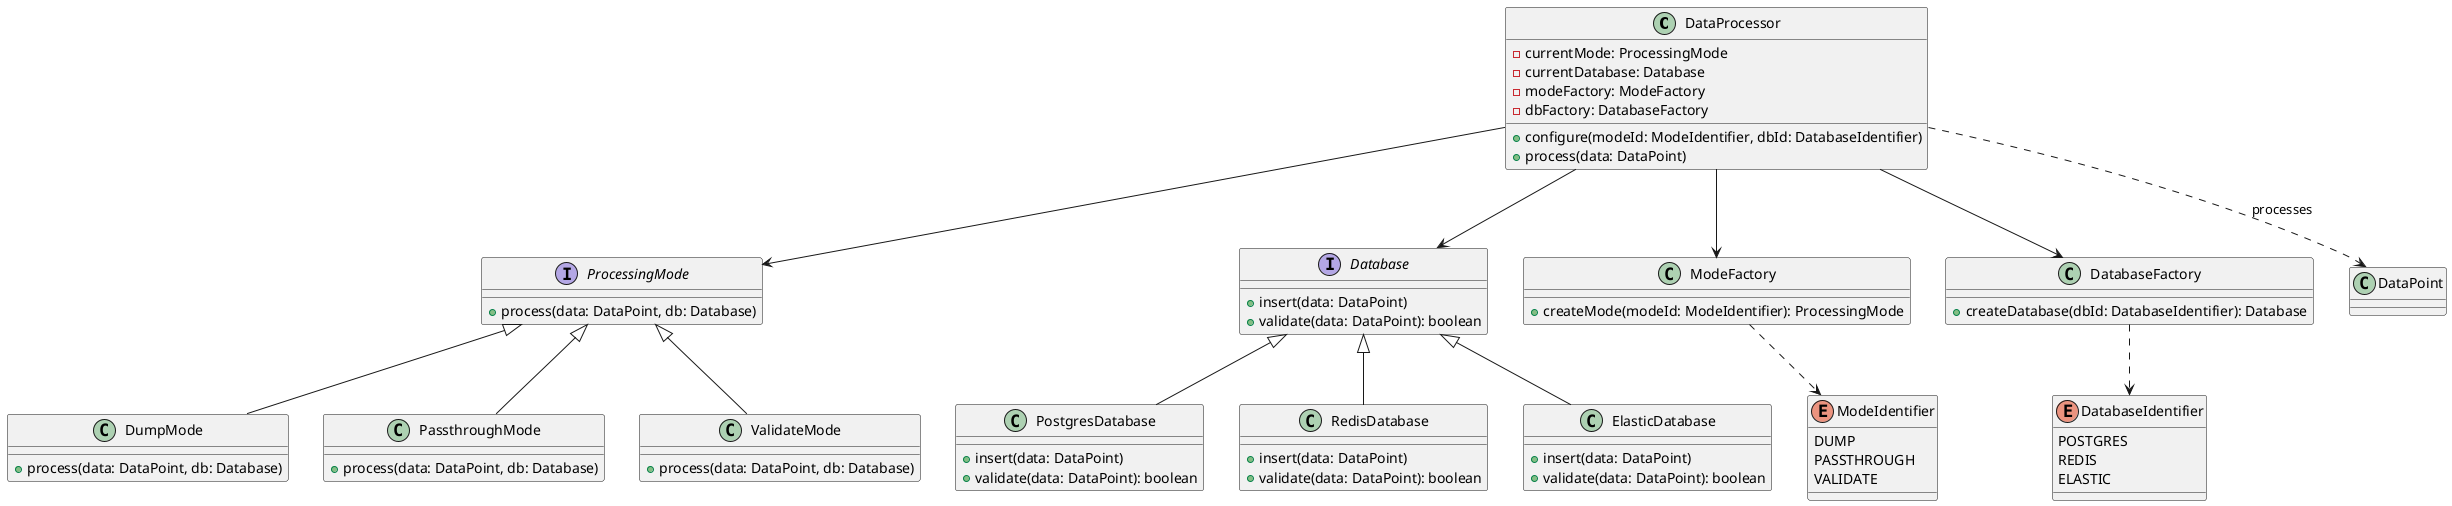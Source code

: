 @startuml
' Define classes and interfaces
class DataProcessor {
  - currentMode: ProcessingMode
  - currentDatabase: Database
  - modeFactory: ModeFactory
  - dbFactory: DatabaseFactory
  + configure(modeId: ModeIdentifier, dbId: DatabaseIdentifier)
  + process(data: DataPoint)
}

interface ProcessingMode {
  + process(data: DataPoint, db: Database)
}

class DumpMode {
  + process(data: DataPoint, db: Database)
}

class PassthroughMode {
  + process(data: DataPoint, db: Database)
}

class ValidateMode {
  + process(data: DataPoint, db: Database)
}

interface Database {
  + insert(data: DataPoint)
  + validate(data: DataPoint): boolean
}

class PostgresDatabase {
  + insert(data: DataPoint)
  + validate(data: DataPoint): boolean
}

class RedisDatabase {
  + insert(data: DataPoint)
  + validate(data: DataPoint): boolean
}

class ElasticDatabase {
  + insert(data: DataPoint)
  + validate(data: DataPoint): boolean
}

enum ModeIdentifier {
  DUMP
  PASSTHROUGH
  VALIDATE
}

enum DatabaseIdentifier {
  POSTGRES
  REDIS
  ELASTIC
}

class ModeFactory {
  + createMode(modeId: ModeIdentifier): ProcessingMode
}

class DatabaseFactory {
  + createDatabase(dbId: DatabaseIdentifier): Database
}

' Relationships
DataProcessor --> ProcessingMode
DataProcessor --> Database
DataProcessor --> ModeFactory
DataProcessor --> DatabaseFactory

ProcessingMode <|-- DumpMode
ProcessingMode <|-- PassthroughMode
ProcessingMode <|-- ValidateMode

Database <|-- PostgresDatabase
Database <|-- RedisDatabase
Database <|-- ElasticDatabase

ModeFactory ..> ModeIdentifier
DatabaseFactory ..> DatabaseIdentifier

DataProcessor ..> DataPoint : processes
@enduml
